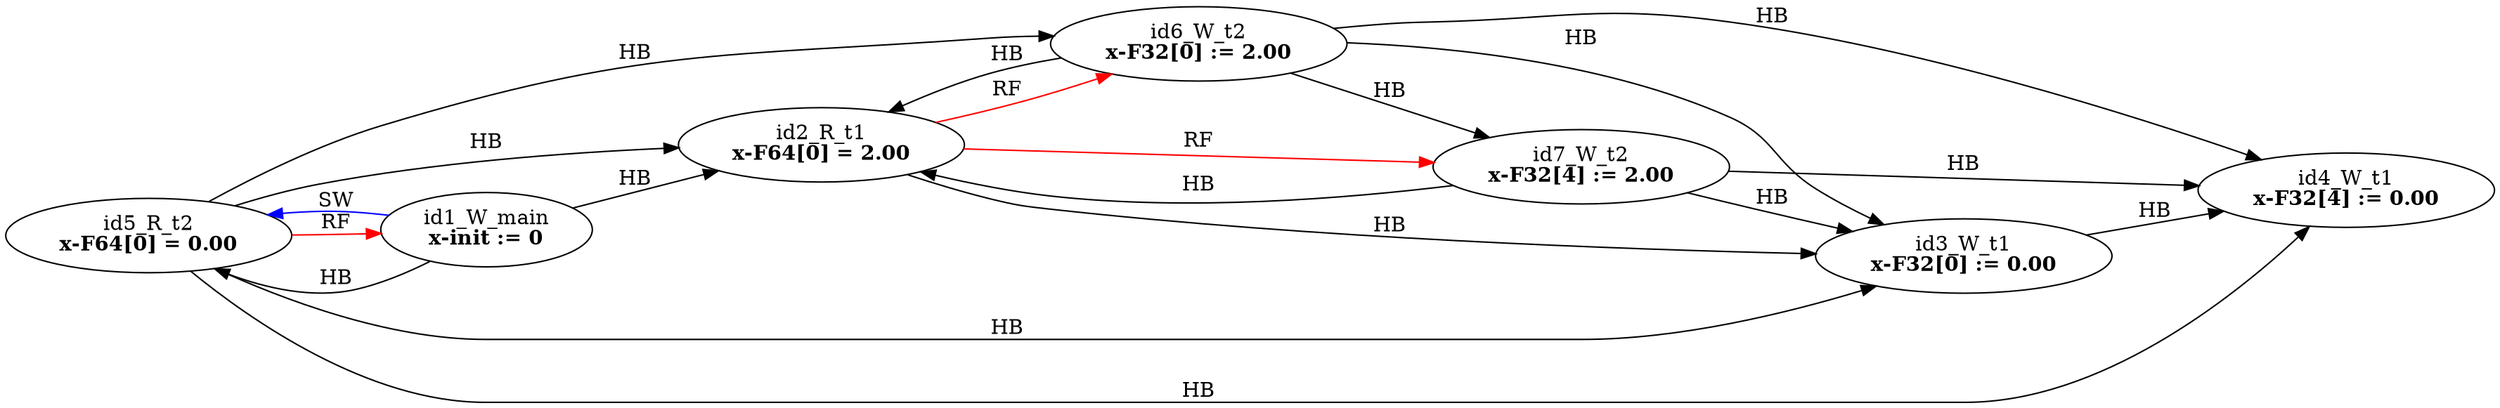 digraph memory_model {
rankdir=LR;
splines=true; esep=0.5;
id2_R_t1 -> id3_W_t1 [label = "HB", color="black"];
id3_W_t1 -> id4_W_t1 [label = "HB", color="black"];
id5_R_t2 -> id6_W_t2 [label = "HB", color="black"];
id6_W_t2 -> id7_W_t2 [label = "HB", color="black"];
id1_W_main -> id2_R_t1 [label = "HB", color="black"];
id1_W_main -> id5_R_t2 [label = "HB", color="black"];
id5_R_t2 -> id2_R_t1 [label = "HB", color="black"];
id5_R_t2 -> id3_W_t1 [label = "HB", color="black"];
id5_R_t2 -> id4_W_t1 [label = "HB", color="black"];
id6_W_t2 -> id2_R_t1 [label = "HB", color="black"];
id6_W_t2 -> id3_W_t1 [label = "HB", color="black"];
id6_W_t2 -> id4_W_t1 [label = "HB", color="black"];
id7_W_t2 -> id2_R_t1 [label = "HB", color="black"];
id7_W_t2 -> id3_W_t1 [label = "HB", color="black"];
id7_W_t2 -> id4_W_t1 [label = "HB", color="black"];
id2_R_t1 -> id6_W_t2 [label = "RF", color="red"];
id2_R_t1 -> id7_W_t2 [label = "RF", color="red"];
id5_R_t2 -> id1_W_main [label = "RF", color="red"];
id1_W_main -> id5_R_t2 [label = "SW", color="blue"];
id1_W_main [label=<id1_W_main<br/><B>x-init := 0</B>>, pos="2.5,6!"]
id2_R_t1 [label=<id2_R_t1<br/><B>x-F64[0] = 2.00</B>>, pos="0,4!"]
id3_W_t1 [label=<id3_W_t1<br/><B>x-F32[0] := 0.00</B>>, pos="0,2!"]
id4_W_t1 [label=<id4_W_t1<br/><B>x-F32[4] := 0.00</B>>, pos="0,0!"]
id5_R_t2 [label=<id5_R_t2<br/><B>x-F64[0] = 0.00</B>>, pos="5,4!"]
id6_W_t2 [label=<id6_W_t2<br/><B>x-F32[0] := 2.00</B>>, pos="5,2!"]
id7_W_t2 [label=<id7_W_t2<br/><B>x-F32[4] := 2.00</B>>, pos="5,0!"]
}